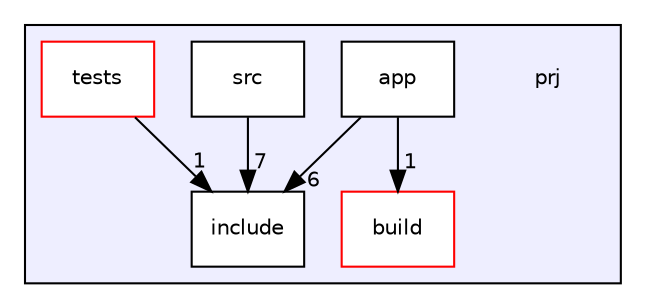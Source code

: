 digraph "/home/krzysztof/PO/zad3-kgliwinski/prj" {
  compound=true
  node [ fontsize="10", fontname="Helvetica"];
  edge [ labelfontsize="10", labelfontname="Helvetica"];
  subgraph clusterdir_4aa64b0872d36146e049722e293482e3 {
    graph [ bgcolor="#eeeeff", pencolor="black", label="" URL="dir_4aa64b0872d36146e049722e293482e3.html"];
    dir_4aa64b0872d36146e049722e293482e3 [shape=plaintext label="prj"];
    dir_e660b4bdae192faa19696ecd2405dd5d [shape=box label="app" color="black" fillcolor="white" style="filled" URL="dir_e660b4bdae192faa19696ecd2405dd5d.html"];
    dir_2a48dcc7c6b2008f99521b8379b25a2d [shape=box label="build" color="red" fillcolor="white" style="filled" URL="dir_2a48dcc7c6b2008f99521b8379b25a2d.html"];
    dir_a948c6350406abd2f8ecb22c9ee2cd63 [shape=box label="include" color="black" fillcolor="white" style="filled" URL="dir_a948c6350406abd2f8ecb22c9ee2cd63.html"];
    dir_400757c3a0df52e783ed9699284f29ce [shape=box label="src" color="black" fillcolor="white" style="filled" URL="dir_400757c3a0df52e783ed9699284f29ce.html"];
    dir_d2cf801fee525a488c22d5fd8c24fffb [shape=box label="tests" color="red" fillcolor="white" style="filled" URL="dir_d2cf801fee525a488c22d5fd8c24fffb.html"];
  }
  dir_d2cf801fee525a488c22d5fd8c24fffb->dir_a948c6350406abd2f8ecb22c9ee2cd63 [headlabel="1", labeldistance=1.5 headhref="dir_000006_000017.html"];
  dir_400757c3a0df52e783ed9699284f29ce->dir_a948c6350406abd2f8ecb22c9ee2cd63 [headlabel="7", labeldistance=1.5 headhref="dir_000018_000017.html"];
  dir_e660b4bdae192faa19696ecd2405dd5d->dir_2a48dcc7c6b2008f99521b8379b25a2d [headlabel="1", labeldistance=1.5 headhref="dir_000001_000002.html"];
  dir_e660b4bdae192faa19696ecd2405dd5d->dir_a948c6350406abd2f8ecb22c9ee2cd63 [headlabel="6", labeldistance=1.5 headhref="dir_000001_000017.html"];
}
